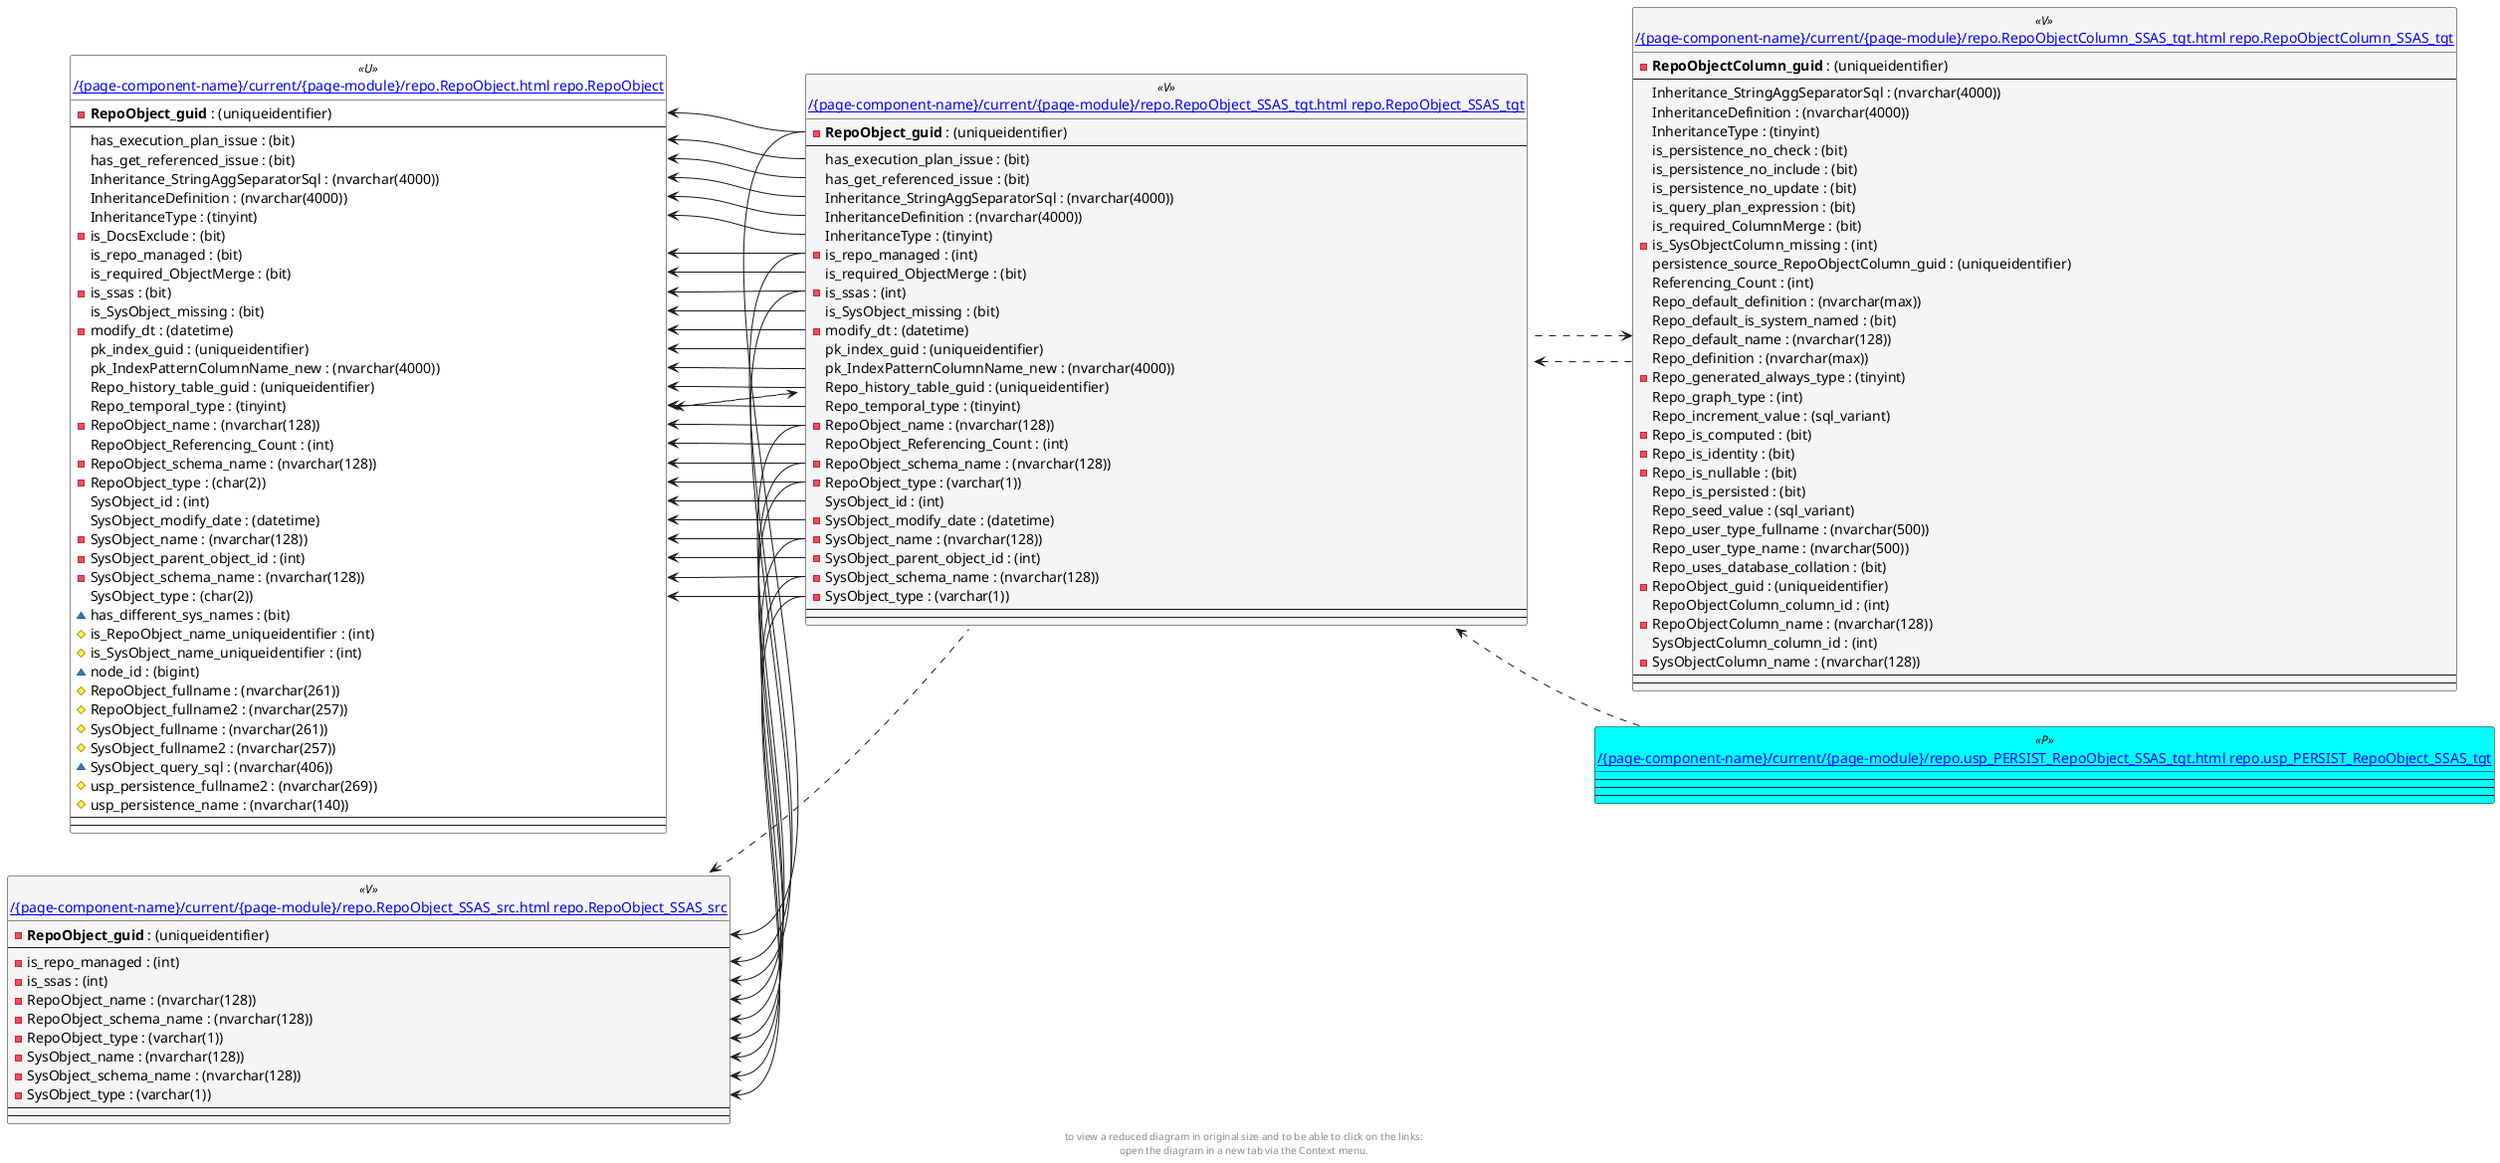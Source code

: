 @startuml
left to right direction
'top to bottom direction
hide circle
'avoide "." issues:
set namespaceSeparator none


skinparam class {
  BackgroundColor White
  BackgroundColor<<FN>> Yellow
  BackgroundColor<<FS>> Yellow
  BackgroundColor<<FT>> LightGray
  BackgroundColor<<IF>> Yellow
  BackgroundColor<<IS>> Yellow
  BackgroundColor<<P>> Aqua
  BackgroundColor<<PC>> Aqua
  BackgroundColor<<SN>> Yellow
  BackgroundColor<<SO>> SlateBlue
  BackgroundColor<<TF>> LightGray
  BackgroundColor<<TR>> Tomato
  BackgroundColor<<U>> White
  BackgroundColor<<V>> WhiteSmoke
  BackgroundColor<<X>> Aqua
}


entity "[[{site-url}/{page-component-name}/current/{page-module}/repo.RepoObject.html repo.RepoObject]]" as repo.RepoObject << U >> {
  - **RepoObject_guid** : (uniqueidentifier)
  --
  has_execution_plan_issue : (bit)
  has_get_referenced_issue : (bit)
  Inheritance_StringAggSeparatorSql : (nvarchar(4000))
  InheritanceDefinition : (nvarchar(4000))
  InheritanceType : (tinyint)
  - is_DocsExclude : (bit)
  is_repo_managed : (bit)
  is_required_ObjectMerge : (bit)
  - is_ssas : (bit)
  is_SysObject_missing : (bit)
  - modify_dt : (datetime)
  pk_index_guid : (uniqueidentifier)
  pk_IndexPatternColumnName_new : (nvarchar(4000))
  Repo_history_table_guid : (uniqueidentifier)
  Repo_temporal_type : (tinyint)
  - RepoObject_name : (nvarchar(128))
  RepoObject_Referencing_Count : (int)
  - RepoObject_schema_name : (nvarchar(128))
  - RepoObject_type : (char(2))
  SysObject_id : (int)
  SysObject_modify_date : (datetime)
  - SysObject_name : (nvarchar(128))
  - SysObject_parent_object_id : (int)
  - SysObject_schema_name : (nvarchar(128))
  SysObject_type : (char(2))
  ~ has_different_sys_names : (bit)
  # is_RepoObject_name_uniqueidentifier : (int)
  # is_SysObject_name_uniqueidentifier : (int)
  ~ node_id : (bigint)
  # RepoObject_fullname : (nvarchar(261))
  # RepoObject_fullname2 : (nvarchar(257))
  # SysObject_fullname : (nvarchar(261))
  # SysObject_fullname2 : (nvarchar(257))
  ~ SysObject_query_sql : (nvarchar(406))
  # usp_persistence_fullname2 : (nvarchar(269))
  # usp_persistence_name : (nvarchar(140))
  --
  --
}

entity "[[{site-url}/{page-component-name}/current/{page-module}/repo.RepoObject_SSAS_src.html repo.RepoObject_SSAS_src]]" as repo.RepoObject_SSAS_src << V >> {
  - **RepoObject_guid** : (uniqueidentifier)
  --
  - is_repo_managed : (int)
  - is_ssas : (int)
  - RepoObject_name : (nvarchar(128))
  - RepoObject_schema_name : (nvarchar(128))
  - RepoObject_type : (varchar(1))
  - SysObject_name : (nvarchar(128))
  - SysObject_schema_name : (nvarchar(128))
  - SysObject_type : (varchar(1))
  --
  --
}

entity "[[{site-url}/{page-component-name}/current/{page-module}/repo.RepoObject_SSAS_tgt.html repo.RepoObject_SSAS_tgt]]" as repo.RepoObject_SSAS_tgt << V >> {
  - **RepoObject_guid** : (uniqueidentifier)
  --
  has_execution_plan_issue : (bit)
  has_get_referenced_issue : (bit)
  Inheritance_StringAggSeparatorSql : (nvarchar(4000))
  InheritanceDefinition : (nvarchar(4000))
  InheritanceType : (tinyint)
  - is_repo_managed : (int)
  is_required_ObjectMerge : (bit)
  - is_ssas : (int)
  is_SysObject_missing : (bit)
  - modify_dt : (datetime)
  pk_index_guid : (uniqueidentifier)
  pk_IndexPatternColumnName_new : (nvarchar(4000))
  Repo_history_table_guid : (uniqueidentifier)
  Repo_temporal_type : (tinyint)
  - RepoObject_name : (nvarchar(128))
  RepoObject_Referencing_Count : (int)
  - RepoObject_schema_name : (nvarchar(128))
  - RepoObject_type : (varchar(1))
  SysObject_id : (int)
  - SysObject_modify_date : (datetime)
  - SysObject_name : (nvarchar(128))
  - SysObject_parent_object_id : (int)
  - SysObject_schema_name : (nvarchar(128))
  - SysObject_type : (varchar(1))
  --
  --
}

entity "[[{site-url}/{page-component-name}/current/{page-module}/repo.RepoObjectColumn_SSAS_tgt.html repo.RepoObjectColumn_SSAS_tgt]]" as repo.RepoObjectColumn_SSAS_tgt << V >> {
  - **RepoObjectColumn_guid** : (uniqueidentifier)
  --
  Inheritance_StringAggSeparatorSql : (nvarchar(4000))
  InheritanceDefinition : (nvarchar(4000))
  InheritanceType : (tinyint)
  is_persistence_no_check : (bit)
  is_persistence_no_include : (bit)
  is_persistence_no_update : (bit)
  is_query_plan_expression : (bit)
  is_required_ColumnMerge : (bit)
  - is_SysObjectColumn_missing : (int)
  persistence_source_RepoObjectColumn_guid : (uniqueidentifier)
  Referencing_Count : (int)
  Repo_default_definition : (nvarchar(max))
  Repo_default_is_system_named : (bit)
  Repo_default_name : (nvarchar(128))
  Repo_definition : (nvarchar(max))
  - Repo_generated_always_type : (tinyint)
  Repo_graph_type : (int)
  Repo_increment_value : (sql_variant)
  - Repo_is_computed : (bit)
  - Repo_is_identity : (bit)
  - Repo_is_nullable : (bit)
  Repo_is_persisted : (bit)
  Repo_seed_value : (sql_variant)
  Repo_user_type_fullname : (nvarchar(500))
  Repo_user_type_name : (nvarchar(500))
  Repo_uses_database_collation : (bit)
  - RepoObject_guid : (uniqueidentifier)
  RepoObjectColumn_column_id : (int)
  - RepoObjectColumn_name : (nvarchar(128))
  SysObjectColumn_column_id : (int)
  - SysObjectColumn_name : (nvarchar(128))
  --
  --
}

entity "[[{site-url}/{page-component-name}/current/{page-module}/repo.usp_PERSIST_RepoObject_SSAS_tgt.html repo.usp_PERSIST_RepoObject_SSAS_tgt]]" as repo.usp_PERSIST_RepoObject_SSAS_tgt << P >> {
  --
  --
  --
}

repo.RepoObject <.. repo.RepoObject_SSAS_tgt
repo.RepoObject_SSAS_src <.. repo.RepoObject_SSAS_tgt
repo.RepoObject_SSAS_tgt <.. repo.RepoObject
repo.RepoObject_SSAS_tgt <.. repo.RepoObjectColumn_SSAS_tgt
repo.RepoObject_SSAS_tgt <.. repo.usp_PERSIST_RepoObject_SSAS_tgt
repo.RepoObjectColumn_SSAS_tgt <.. repo.RepoObject_SSAS_tgt
repo.RepoObject::has_execution_plan_issue <-- repo.RepoObject_SSAS_tgt::has_execution_plan_issue
repo.RepoObject::has_get_referenced_issue <-- repo.RepoObject_SSAS_tgt::has_get_referenced_issue
repo.RepoObject::Inheritance_StringAggSeparatorSql <-- repo.RepoObject_SSAS_tgt::Inheritance_StringAggSeparatorSql
repo.RepoObject::InheritanceDefinition <-- repo.RepoObject_SSAS_tgt::InheritanceDefinition
repo.RepoObject::InheritanceType <-- repo.RepoObject_SSAS_tgt::InheritanceType
repo.RepoObject::is_repo_managed <-- repo.RepoObject_SSAS_tgt::is_repo_managed
repo.RepoObject::is_required_ObjectMerge <-- repo.RepoObject_SSAS_tgt::is_required_ObjectMerge
repo.RepoObject::is_ssas <-- repo.RepoObject_SSAS_tgt::is_ssas
repo.RepoObject::is_SysObject_missing <-- repo.RepoObject_SSAS_tgt::is_SysObject_missing
repo.RepoObject::modify_dt <-- repo.RepoObject_SSAS_tgt::modify_dt
repo.RepoObject::pk_index_guid <-- repo.RepoObject_SSAS_tgt::pk_index_guid
repo.RepoObject::pk_IndexPatternColumnName_new <-- repo.RepoObject_SSAS_tgt::pk_IndexPatternColumnName_new
repo.RepoObject::Repo_history_table_guid <-- repo.RepoObject_SSAS_tgt::Repo_history_table_guid
repo.RepoObject::Repo_temporal_type <-- repo.RepoObject_SSAS_tgt::Repo_temporal_type
repo.RepoObject::RepoObject_guid <-- repo.RepoObject_SSAS_tgt::RepoObject_guid
repo.RepoObject::RepoObject_name <-- repo.RepoObject_SSAS_tgt::RepoObject_name
repo.RepoObject::RepoObject_Referencing_Count <-- repo.RepoObject_SSAS_tgt::RepoObject_Referencing_Count
repo.RepoObject::RepoObject_schema_name <-- repo.RepoObject_SSAS_tgt::RepoObject_schema_name
repo.RepoObject::RepoObject_type <-- repo.RepoObject_SSAS_tgt::RepoObject_type
repo.RepoObject::SysObject_id <-- repo.RepoObject_SSAS_tgt::SysObject_id
repo.RepoObject::SysObject_modify_date <-- repo.RepoObject_SSAS_tgt::SysObject_modify_date
repo.RepoObject::SysObject_name <-- repo.RepoObject_SSAS_tgt::SysObject_name
repo.RepoObject::SysObject_parent_object_id <-- repo.RepoObject_SSAS_tgt::SysObject_parent_object_id
repo.RepoObject::SysObject_schema_name <-- repo.RepoObject_SSAS_tgt::SysObject_schema_name
repo.RepoObject::SysObject_type <-- repo.RepoObject_SSAS_tgt::SysObject_type
repo.RepoObject_SSAS_src::is_repo_managed <-- repo.RepoObject_SSAS_tgt::is_repo_managed
repo.RepoObject_SSAS_src::is_ssas <-- repo.RepoObject_SSAS_tgt::is_ssas
repo.RepoObject_SSAS_src::RepoObject_guid <-- repo.RepoObject_SSAS_tgt::RepoObject_guid
repo.RepoObject_SSAS_src::RepoObject_name <-- repo.RepoObject_SSAS_tgt::RepoObject_name
repo.RepoObject_SSAS_src::RepoObject_schema_name <-- repo.RepoObject_SSAS_tgt::RepoObject_schema_name
repo.RepoObject_SSAS_src::RepoObject_type <-- repo.RepoObject_SSAS_tgt::RepoObject_type
repo.RepoObject_SSAS_src::SysObject_name <-- repo.RepoObject_SSAS_tgt::SysObject_name
repo.RepoObject_SSAS_src::SysObject_schema_name <-- repo.RepoObject_SSAS_tgt::SysObject_schema_name
repo.RepoObject_SSAS_src::SysObject_type <-- repo.RepoObject_SSAS_tgt::SysObject_type
footer
to view a reduced diagram in original size and to be able to click on the links:
open the diagram in a new tab via the Context menu.
end footer

@enduml

